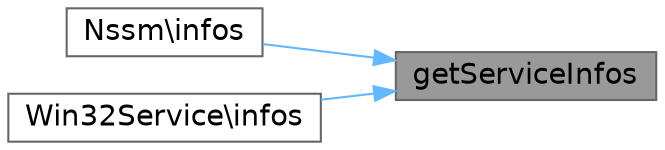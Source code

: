digraph "getServiceInfos"
{
 // LATEX_PDF_SIZE
  bgcolor="transparent";
  edge [fontname=Helvetica,fontsize=14,labelfontname=Helvetica,labelfontsize=14];
  node [fontname=Helvetica,fontsize=14,shape=box,height=0.2,width=0.4];
  rankdir="RL";
  Node1 [id="Node000001",label="getServiceInfos",height=0.2,width=0.4,color="gray40", fillcolor="grey60", style="filled", fontcolor="black",tooltip=" "];
  Node1 -> Node2 [id="edge1_Node000001_Node000002",dir="back",color="steelblue1",style="solid",tooltip=" "];
  Node2 [id="Node000002",label="Nssm\\infos",height=0.2,width=0.4,color="grey40", fillcolor="white", style="filled",URL="$d3/d93/classNssm.html#aab614a27600f9ffa5e97f1d0ee30f490",tooltip=" "];
  Node1 -> Node3 [id="edge2_Node000001_Node000003",dir="back",color="steelblue1",style="solid",tooltip=" "];
  Node3 [id="Node000003",label="Win32Service\\infos",height=0.2,width=0.4,color="grey40", fillcolor="white", style="filled",URL="$df/d28/classWin32Service.html#aab614a27600f9ffa5e97f1d0ee30f490",tooltip=" "];
}

